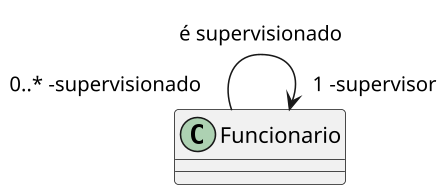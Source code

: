 @startuml

skinparam defaultFontName "Source Code Pro"
skinparam dpi 150

left to right direction

Funcionario "0..* -supervisionado" --> "1 -supervisor" Funcionario : é supervisionado

@enduml